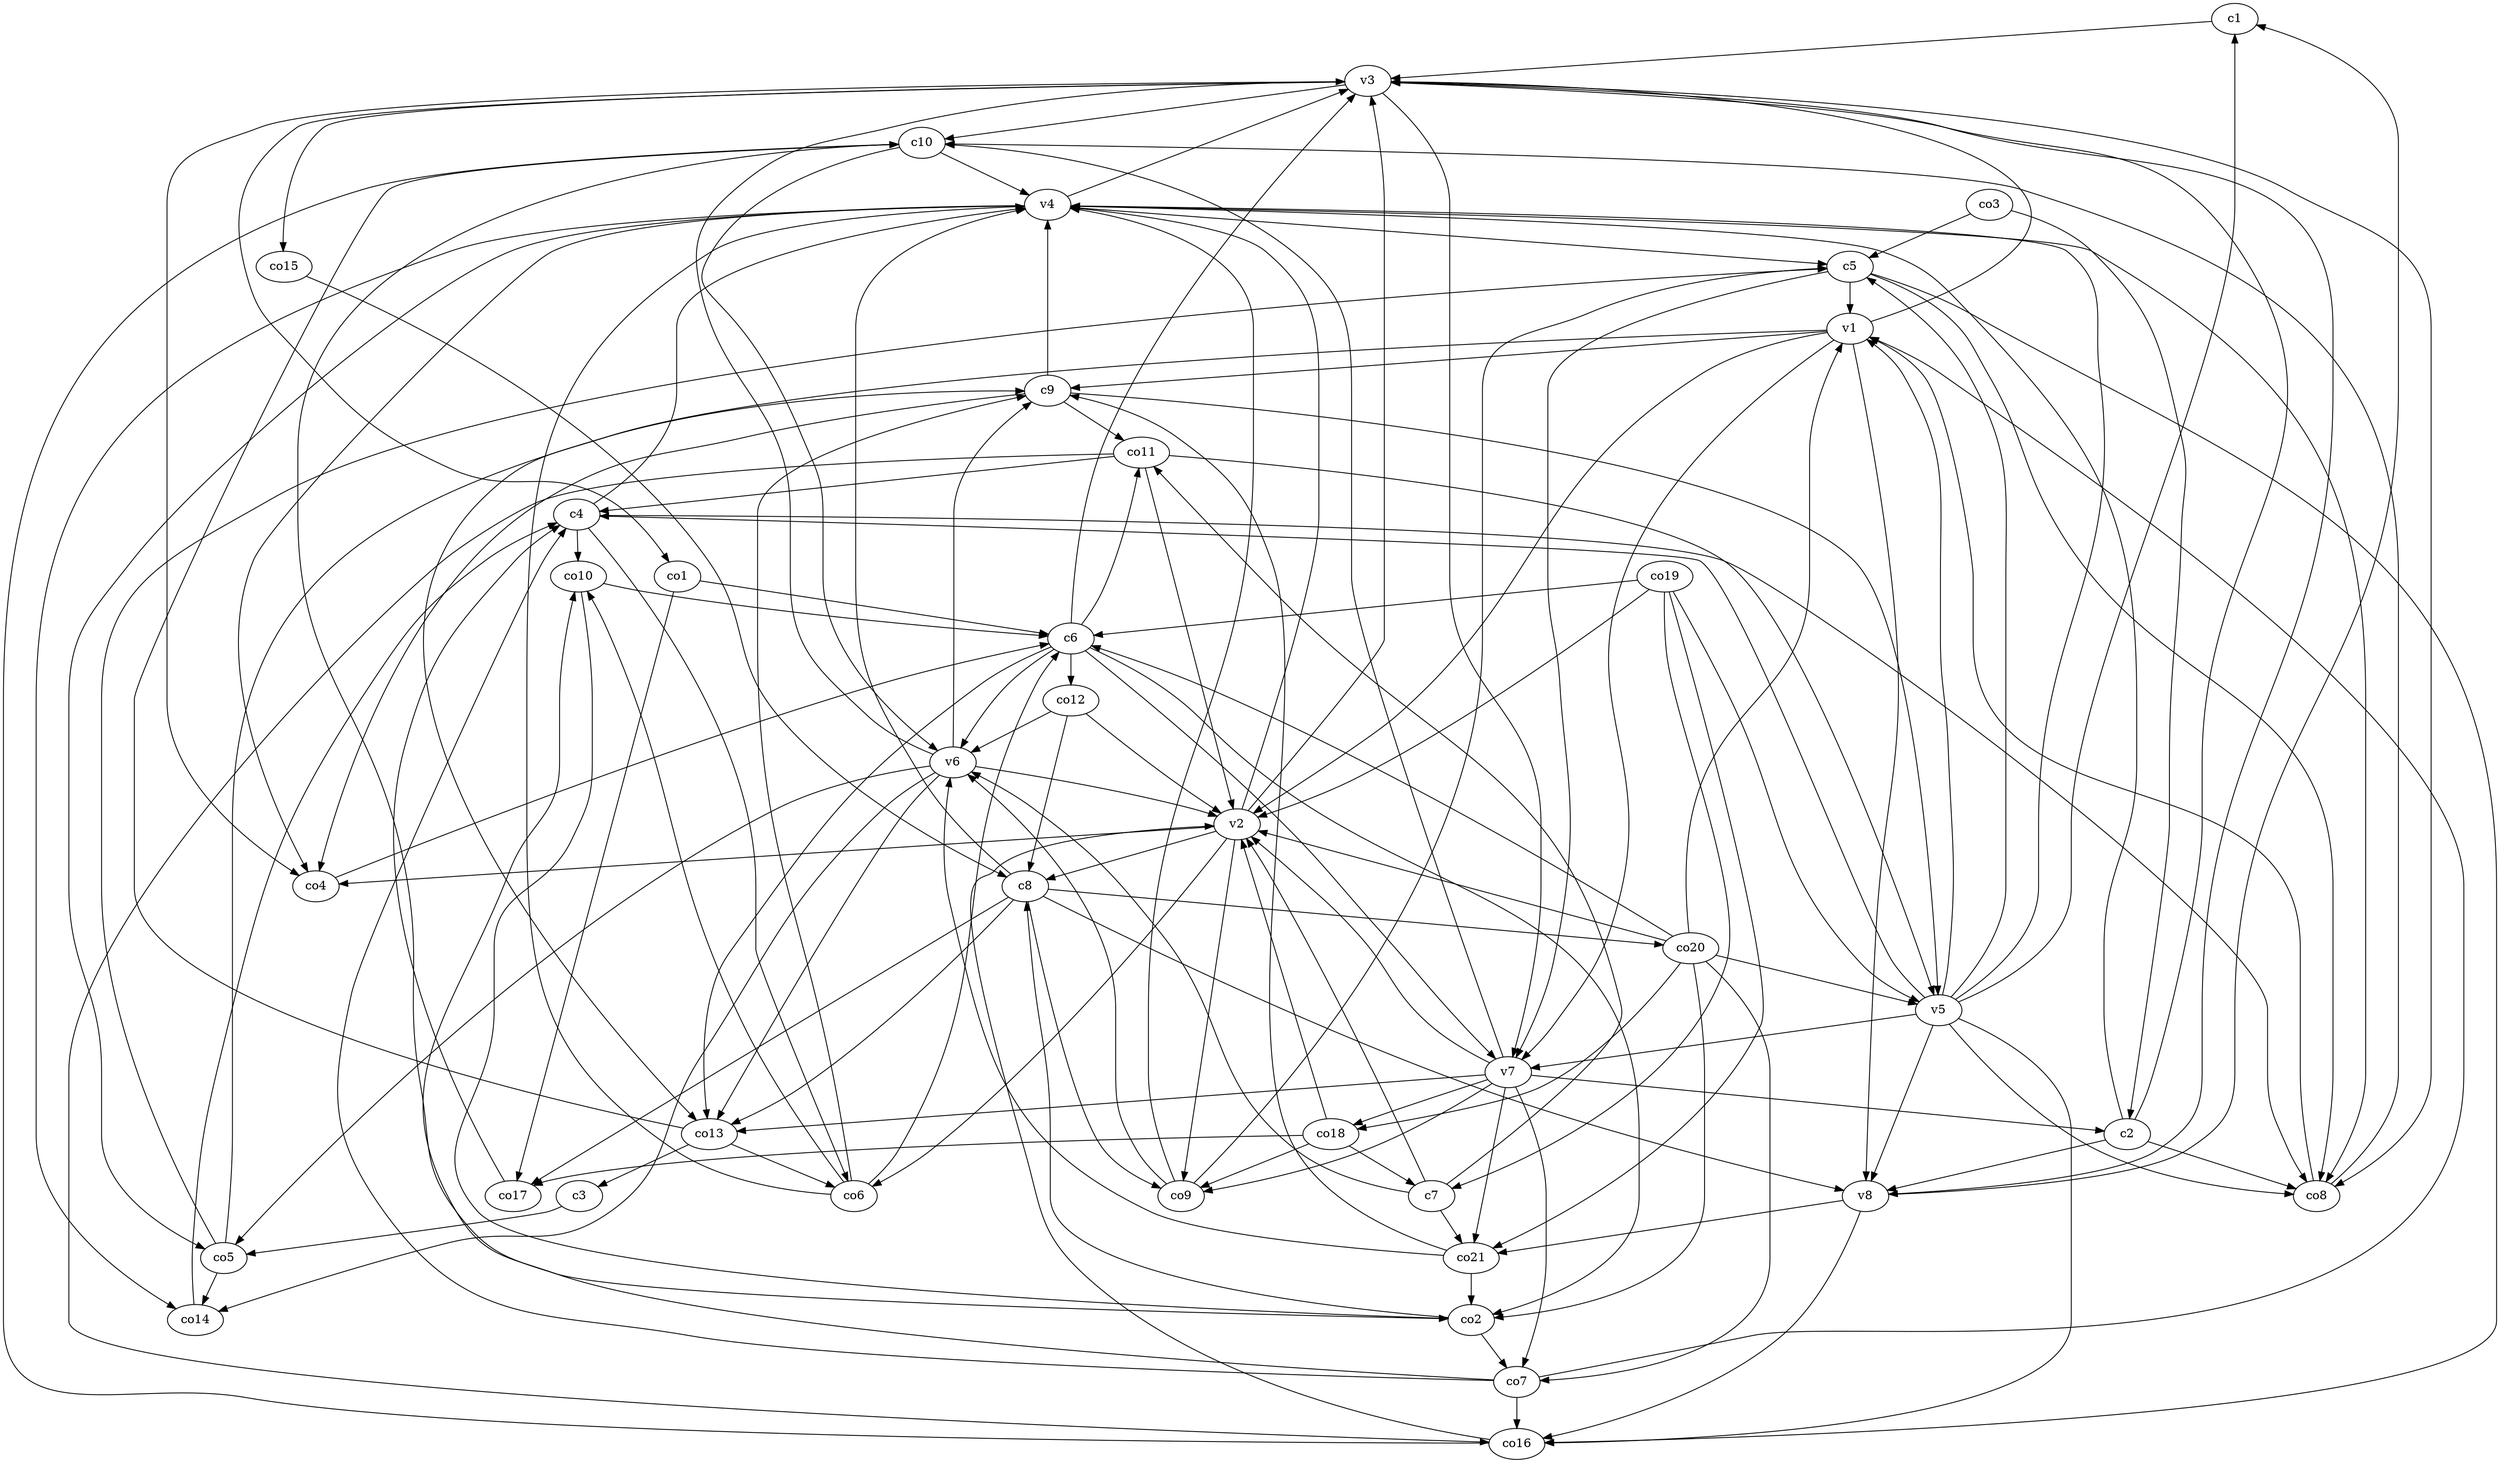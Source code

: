 strict digraph  {
c1;
c2;
c3;
c4;
c5;
c6;
c7;
c8;
c9;
c10;
v1;
v2;
v3;
v4;
v5;
v6;
v7;
v8;
co1;
co2;
co3;
co4;
co5;
co6;
co7;
co8;
co9;
co10;
co11;
co12;
co13;
co14;
co15;
co16;
co17;
co18;
co19;
co20;
co21;
c1 -> v3  [weight=1];
c2 -> v3  [weight=1];
c2 -> v8  [weight=1];
c2 -> v4  [weight=1];
c2 -> co8  [weight=1];
c3 -> co5  [weight=1];
c4 -> v4  [weight=1];
c4 -> co8  [weight=1];
c4 -> co10  [weight=1];
c4 -> co6  [weight=1];
c5 -> v7  [weight=1];
c5 -> v1  [weight=1];
c5 -> co16  [weight=1];
c5 -> co8  [weight=1];
c6 -> v6  [weight=1];
c6 -> co11  [weight=1];
c6 -> v3  [weight=1];
c6 -> co12  [weight=1];
c6 -> co2  [weight=1];
c6 -> co13  [weight=1];
c6 -> v7  [weight=1];
c7 -> co11  [weight=1];
c7 -> v2  [weight=1];
c7 -> v6  [weight=1];
c7 -> co21  [weight=1];
c8 -> co17  [weight=1];
c8 -> co13  [weight=1];
c8 -> co20  [weight=1];
c8 -> co9  [weight=1];
c8 -> v4  [weight=1];
c8 -> v8  [weight=1];
c9 -> v4  [weight=1];
c9 -> co11  [weight=1];
c9 -> v5  [weight=1];
c9 -> co4  [weight=1];
c10 -> v4  [weight=1];
c10 -> v6  [weight=1];
c10 -> co2  [weight=1];
v1 -> c9  [weight=1];
v1 -> co13  [weight=1];
v1 -> v8  [weight=1];
v1 -> v7  [weight=1];
v1 -> v2  [weight=1];
v1 -> v3  [weight=1];
v2 -> c8  [weight=1];
v2 -> v4  [weight=1];
v2 -> co9  [weight=1];
v2 -> co4  [weight=1];
v2 -> v3  [weight=1];
v2 -> co6  [weight=1];
v3 -> c10  [weight=1];
v3 -> co4  [weight=1];
v3 -> co8  [weight=1];
v3 -> v7  [weight=1];
v3 -> v8  [weight=1];
v3 -> co15  [weight=1];
v3 -> co1  [weight=1];
v4 -> c5  [weight=1];
v4 -> co14  [weight=1];
v4 -> co4  [weight=1];
v4 -> v3  [weight=1];
v4 -> co5  [weight=1];
v4 -> co8  [weight=1];
v5 -> c4  [weight=1];
v5 -> c1  [weight=1];
v5 -> c5  [weight=1];
v5 -> v7  [weight=1];
v5 -> v1  [weight=1];
v5 -> v4  [weight=1];
v5 -> v8  [weight=1];
v5 -> co8  [weight=1];
v5 -> co16  [weight=1];
v6 -> c9  [weight=1];
v6 -> co13  [weight=1];
v6 -> v3  [weight=1];
v6 -> v2  [weight=1];
v6 -> co5  [weight=1];
v6 -> co14  [weight=1];
v7 -> c10  [weight=1];
v7 -> c2  [weight=1];
v7 -> co21  [weight=1];
v7 -> v2  [weight=1];
v7 -> co18  [weight=1];
v7 -> co13  [weight=1];
v7 -> co7  [weight=1];
v7 -> co9  [weight=1];
v8 -> c1  [weight=1];
v8 -> co21  [weight=1];
v8 -> co16  [weight=1];
co1 -> c6  [weight=1];
co1 -> co17  [weight=1];
co2 -> c8  [weight=1];
co2 -> co7  [weight=1];
co3 -> c2  [weight=1];
co3 -> c5  [weight=1];
co4 -> c6  [weight=1];
co5 -> c5  [weight=1];
co5 -> c9  [weight=1];
co5 -> co14  [weight=1];
co6 -> c9  [weight=1];
co6 -> c6  [weight=1];
co6 -> v4  [weight=1];
co6 -> co10  [weight=1];
co7 -> c4  [weight=1];
co7 -> v1  [weight=1];
co7 -> co10  [weight=1];
co7 -> co16  [weight=1];
co8 -> c10  [weight=1];
co8 -> v1  [weight=1];
co9 -> c5  [weight=1];
co9 -> v4  [weight=1];
co9 -> v6  [weight=1];
co10 -> c6  [weight=1];
co10 -> co2  [weight=1];
co11 -> c4  [weight=1];
co11 -> v5  [weight=1];
co11 -> co16  [weight=1];
co11 -> v2  [weight=1];
co12 -> c8  [weight=1];
co12 -> v6  [weight=1];
co12 -> v2  [weight=1];
co13 -> c10  [weight=1];
co13 -> c3  [weight=1];
co13 -> co6  [weight=1];
co14 -> c4  [weight=1];
co15 -> c8  [weight=1];
co16 -> c10  [weight=1];
co16 -> v2  [weight=1];
co17 -> c4  [weight=1];
co18 -> c7  [weight=1];
co18 -> v2  [weight=1];
co18 -> co17  [weight=1];
co18 -> co9  [weight=1];
co19 -> c7  [weight=1];
co19 -> c6  [weight=1];
co19 -> v5  [weight=1];
co19 -> v2  [weight=1];
co19 -> co21  [weight=1];
co20 -> c6  [weight=1];
co20 -> v2  [weight=1];
co20 -> v1  [weight=1];
co20 -> co2  [weight=1];
co20 -> co18  [weight=1];
co20 -> v5  [weight=1];
co20 -> co7  [weight=1];
co21 -> c9  [weight=1];
co21 -> v6  [weight=1];
co21 -> co2  [weight=1];
}
